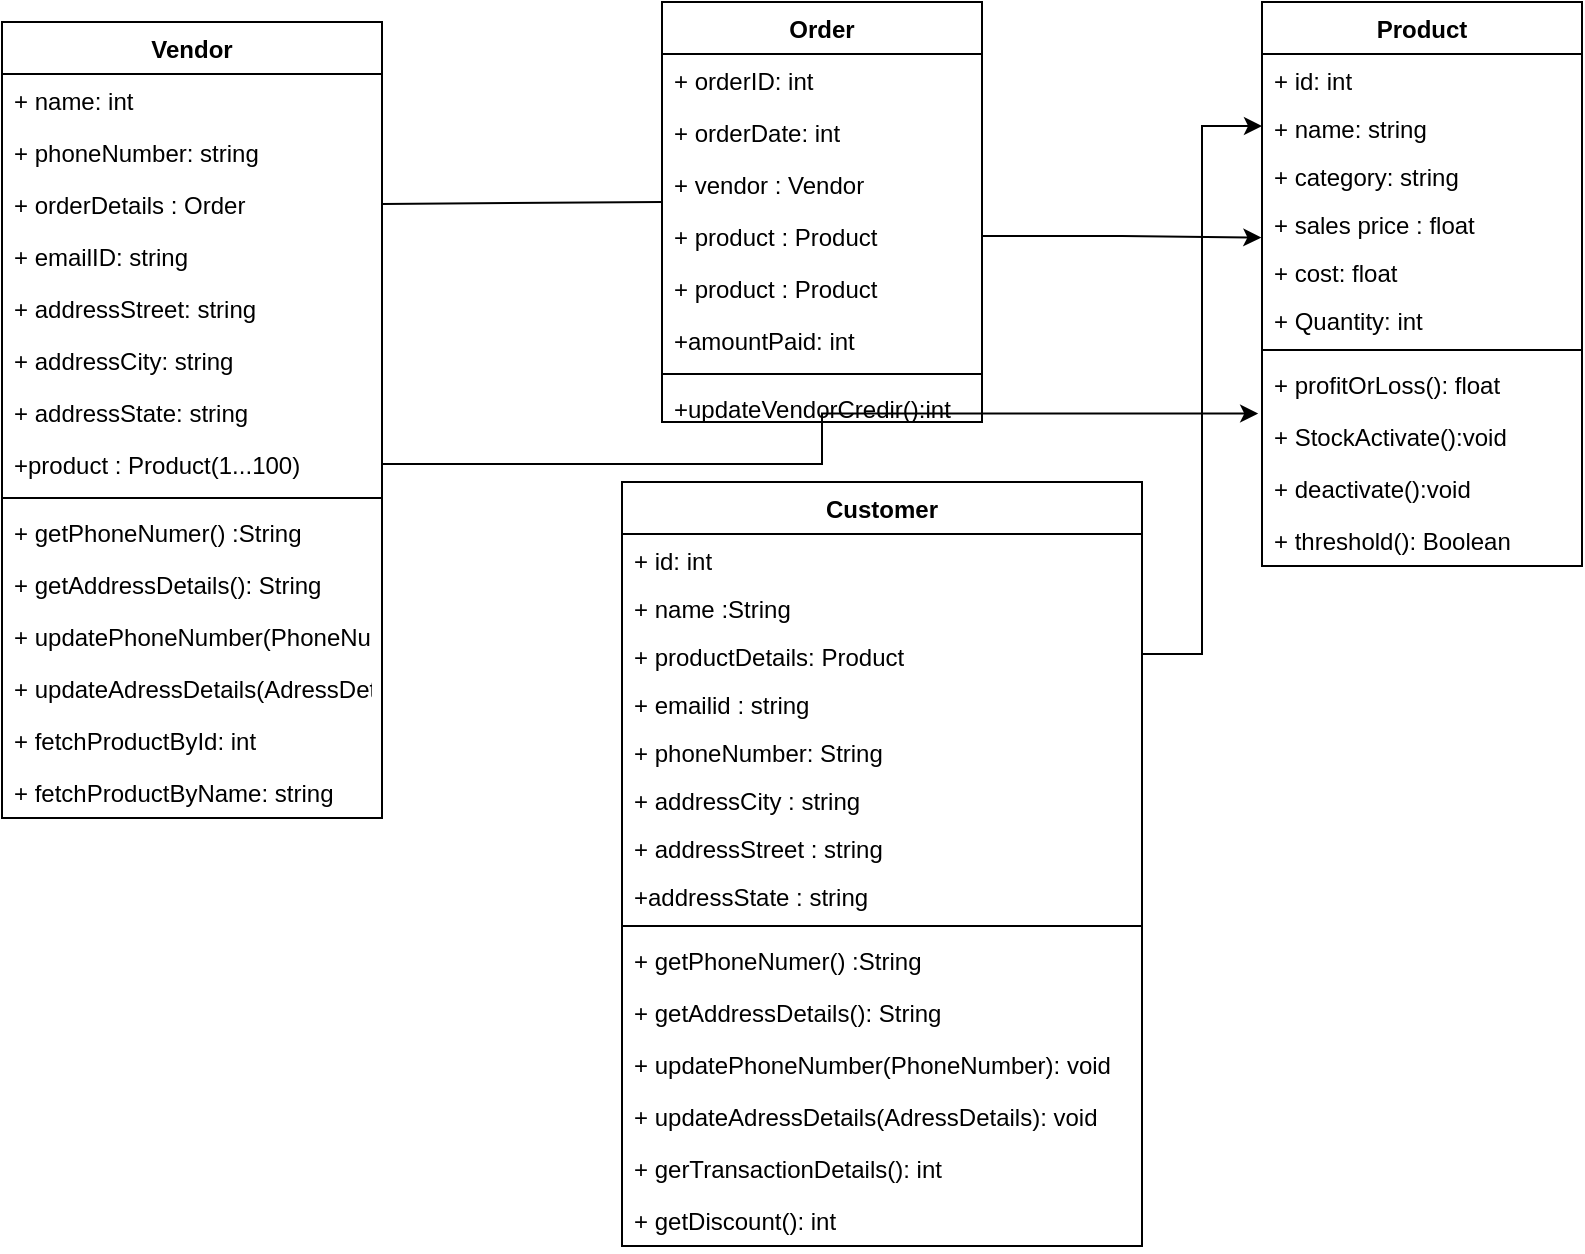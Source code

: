 <mxfile version="17.1.3" type="device"><diagram id="T7qIK7uj3MZq44v-HTdE" name="Page-1"><mxGraphModel dx="1038" dy="579" grid="1" gridSize="10" guides="1" tooltips="1" connect="1" arrows="1" fold="1" page="1" pageScale="1" pageWidth="850" pageHeight="1100" math="0" shadow="0"><root><mxCell id="0"/><mxCell id="1" parent="0"/><mxCell id="xZu-bSat6kcWNdxzjJcI-29" value="Vendor" style="swimlane;fontStyle=1;align=center;verticalAlign=top;childLayout=stackLayout;horizontal=1;startSize=26;horizontalStack=0;resizeParent=1;resizeParentMax=0;resizeLast=0;collapsible=1;marginBottom=0;" vertex="1" parent="1"><mxGeometry x="30" y="120" width="190" height="398" as="geometry"/></mxCell><mxCell id="xZu-bSat6kcWNdxzjJcI-30" value="+ name: int" style="text;strokeColor=none;fillColor=none;align=left;verticalAlign=top;spacingLeft=4;spacingRight=4;overflow=hidden;rotatable=0;points=[[0,0.5],[1,0.5]];portConstraint=eastwest;" vertex="1" parent="xZu-bSat6kcWNdxzjJcI-29"><mxGeometry y="26" width="190" height="26" as="geometry"/></mxCell><mxCell id="xZu-bSat6kcWNdxzjJcI-57" value="+ phoneNumber: string" style="text;strokeColor=none;fillColor=none;align=left;verticalAlign=top;spacingLeft=4;spacingRight=4;overflow=hidden;rotatable=0;points=[[0,0.5],[1,0.5]];portConstraint=eastwest;" vertex="1" parent="xZu-bSat6kcWNdxzjJcI-29"><mxGeometry y="52" width="190" height="26" as="geometry"/></mxCell><mxCell id="xZu-bSat6kcWNdxzjJcI-139" value="+ orderDetails : Order" style="text;strokeColor=none;fillColor=none;align=left;verticalAlign=top;spacingLeft=4;spacingRight=4;overflow=hidden;rotatable=0;points=[[0,0.5],[1,0.5]];portConstraint=eastwest;" vertex="1" parent="xZu-bSat6kcWNdxzjJcI-29"><mxGeometry y="78" width="190" height="26" as="geometry"/></mxCell><mxCell id="xZu-bSat6kcWNdxzjJcI-58" value="+ emailID: string" style="text;strokeColor=none;fillColor=none;align=left;verticalAlign=top;spacingLeft=4;spacingRight=4;overflow=hidden;rotatable=0;points=[[0,0.5],[1,0.5]];portConstraint=eastwest;" vertex="1" parent="xZu-bSat6kcWNdxzjJcI-29"><mxGeometry y="104" width="190" height="26" as="geometry"/></mxCell><mxCell id="xZu-bSat6kcWNdxzjJcI-59" value="+ addressStreet: string" style="text;strokeColor=none;fillColor=none;align=left;verticalAlign=top;spacingLeft=4;spacingRight=4;overflow=hidden;rotatable=0;points=[[0,0.5],[1,0.5]];portConstraint=eastwest;" vertex="1" parent="xZu-bSat6kcWNdxzjJcI-29"><mxGeometry y="130" width="190" height="26" as="geometry"/></mxCell><mxCell id="xZu-bSat6kcWNdxzjJcI-61" value="+ addressCity: string" style="text;strokeColor=none;fillColor=none;align=left;verticalAlign=top;spacingLeft=4;spacingRight=4;overflow=hidden;rotatable=0;points=[[0,0.5],[1,0.5]];portConstraint=eastwest;" vertex="1" parent="xZu-bSat6kcWNdxzjJcI-29"><mxGeometry y="156" width="190" height="26" as="geometry"/></mxCell><mxCell id="xZu-bSat6kcWNdxzjJcI-60" value="+ addressState: string" style="text;strokeColor=none;fillColor=none;align=left;verticalAlign=top;spacingLeft=4;spacingRight=4;overflow=hidden;rotatable=0;points=[[0,0.5],[1,0.5]];portConstraint=eastwest;" vertex="1" parent="xZu-bSat6kcWNdxzjJcI-29"><mxGeometry y="182" width="190" height="26" as="geometry"/></mxCell><mxCell id="xZu-bSat6kcWNdxzjJcI-123" value="+product : Product(1...100)" style="text;strokeColor=none;fillColor=none;align=left;verticalAlign=top;spacingLeft=4;spacingRight=4;overflow=hidden;rotatable=0;points=[[0,0.5],[1,0.5]];portConstraint=eastwest;" vertex="1" parent="xZu-bSat6kcWNdxzjJcI-29"><mxGeometry y="208" width="190" height="26" as="geometry"/></mxCell><mxCell id="xZu-bSat6kcWNdxzjJcI-31" value="" style="line;strokeWidth=1;fillColor=none;align=left;verticalAlign=middle;spacingTop=-1;spacingLeft=3;spacingRight=3;rotatable=0;labelPosition=right;points=[];portConstraint=eastwest;" vertex="1" parent="xZu-bSat6kcWNdxzjJcI-29"><mxGeometry y="234" width="190" height="8" as="geometry"/></mxCell><mxCell id="xZu-bSat6kcWNdxzjJcI-62" value="+ getPhoneNumer() :String&#10;" style="text;strokeColor=none;fillColor=none;align=left;verticalAlign=top;spacingLeft=4;spacingRight=4;overflow=hidden;rotatable=0;points=[[0,0.5],[1,0.5]];portConstraint=eastwest;" vertex="1" parent="xZu-bSat6kcWNdxzjJcI-29"><mxGeometry y="242" width="190" height="26" as="geometry"/></mxCell><mxCell id="xZu-bSat6kcWNdxzjJcI-125" value="+ getAddressDetails(): String" style="text;strokeColor=none;fillColor=none;align=left;verticalAlign=top;spacingLeft=4;spacingRight=4;overflow=hidden;rotatable=0;points=[[0,0.5],[1,0.5]];portConstraint=eastwest;" vertex="1" parent="xZu-bSat6kcWNdxzjJcI-29"><mxGeometry y="268" width="190" height="26" as="geometry"/></mxCell><mxCell id="xZu-bSat6kcWNdxzjJcI-124" value="+ updatePhoneNumber(PhoneNumber): void" style="text;strokeColor=none;fillColor=none;align=left;verticalAlign=top;spacingLeft=4;spacingRight=4;overflow=hidden;rotatable=0;points=[[0,0.5],[1,0.5]];portConstraint=eastwest;" vertex="1" parent="xZu-bSat6kcWNdxzjJcI-29"><mxGeometry y="294" width="190" height="26" as="geometry"/></mxCell><mxCell id="xZu-bSat6kcWNdxzjJcI-127" value="+ updateAdressDetails(AdressDetails): void" style="text;strokeColor=none;fillColor=none;align=left;verticalAlign=top;spacingLeft=4;spacingRight=4;overflow=hidden;rotatable=0;points=[[0,0.5],[1,0.5]];portConstraint=eastwest;" vertex="1" parent="xZu-bSat6kcWNdxzjJcI-29"><mxGeometry y="320" width="190" height="26" as="geometry"/></mxCell><mxCell id="xZu-bSat6kcWNdxzjJcI-129" value="+ fetchProductById: int" style="text;strokeColor=none;fillColor=none;align=left;verticalAlign=top;spacingLeft=4;spacingRight=4;overflow=hidden;rotatable=0;points=[[0,0.5],[1,0.5]];portConstraint=eastwest;" vertex="1" parent="xZu-bSat6kcWNdxzjJcI-29"><mxGeometry y="346" width="190" height="26" as="geometry"/></mxCell><mxCell id="xZu-bSat6kcWNdxzjJcI-128" value="+ fetchProductByName: string" style="text;strokeColor=none;fillColor=none;align=left;verticalAlign=top;spacingLeft=4;spacingRight=4;overflow=hidden;rotatable=0;points=[[0,0.5],[1,0.5]];portConstraint=eastwest;" vertex="1" parent="xZu-bSat6kcWNdxzjJcI-29"><mxGeometry y="372" width="190" height="26" as="geometry"/></mxCell><mxCell id="xZu-bSat6kcWNdxzjJcI-33" value="Product" style="swimlane;fontStyle=1;align=center;verticalAlign=top;childLayout=stackLayout;horizontal=1;startSize=26;horizontalStack=0;resizeParent=1;resizeParentMax=0;resizeLast=0;collapsible=1;marginBottom=0;" vertex="1" parent="1"><mxGeometry x="660" y="110" width="160" height="282" as="geometry"/></mxCell><mxCell id="xZu-bSat6kcWNdxzjJcI-34" value="+ id: int" style="text;strokeColor=none;fillColor=none;align=left;verticalAlign=top;spacingLeft=4;spacingRight=4;overflow=hidden;rotatable=0;points=[[0,0.5],[1,0.5]];portConstraint=eastwest;" vertex="1" parent="xZu-bSat6kcWNdxzjJcI-33"><mxGeometry y="26" width="160" height="24" as="geometry"/></mxCell><mxCell id="xZu-bSat6kcWNdxzjJcI-49" value="+ name: string&#10;" style="text;strokeColor=none;fillColor=none;align=left;verticalAlign=top;spacingLeft=4;spacingRight=4;overflow=hidden;rotatable=0;points=[[0,0.5],[1,0.5]];portConstraint=eastwest;" vertex="1" parent="xZu-bSat6kcWNdxzjJcI-33"><mxGeometry y="50" width="160" height="24" as="geometry"/></mxCell><mxCell id="xZu-bSat6kcWNdxzjJcI-48" value="+ category: string&#10;" style="text;strokeColor=none;fillColor=none;align=left;verticalAlign=top;spacingLeft=4;spacingRight=4;overflow=hidden;rotatable=0;points=[[0,0.5],[1,0.5]];portConstraint=eastwest;" vertex="1" parent="xZu-bSat6kcWNdxzjJcI-33"><mxGeometry y="74" width="160" height="24" as="geometry"/></mxCell><mxCell id="xZu-bSat6kcWNdxzjJcI-51" value="+ sales price : float       " style="text;strokeColor=none;fillColor=none;align=left;verticalAlign=top;spacingLeft=4;spacingRight=4;overflow=hidden;rotatable=0;points=[[0,0.5],[1,0.5]];portConstraint=eastwest;" vertex="1" parent="xZu-bSat6kcWNdxzjJcI-33"><mxGeometry y="98" width="160" height="24" as="geometry"/></mxCell><mxCell id="xZu-bSat6kcWNdxzjJcI-50" value="+ cost: float" style="text;strokeColor=none;fillColor=none;align=left;verticalAlign=top;spacingLeft=4;spacingRight=4;overflow=hidden;rotatable=0;points=[[0,0.5],[1,0.5]];portConstraint=eastwest;" vertex="1" parent="xZu-bSat6kcWNdxzjJcI-33"><mxGeometry y="122" width="160" height="24" as="geometry"/></mxCell><mxCell id="xZu-bSat6kcWNdxzjJcI-52" value="+ Quantity: int" style="text;strokeColor=none;fillColor=none;align=left;verticalAlign=top;spacingLeft=4;spacingRight=4;overflow=hidden;rotatable=0;points=[[0,0.5],[1,0.5]];portConstraint=eastwest;" vertex="1" parent="xZu-bSat6kcWNdxzjJcI-33"><mxGeometry y="146" width="160" height="24" as="geometry"/></mxCell><mxCell id="xZu-bSat6kcWNdxzjJcI-35" value="" style="line;strokeWidth=1;fillColor=none;align=left;verticalAlign=middle;spacingTop=-1;spacingLeft=3;spacingRight=3;rotatable=0;labelPosition=right;points=[];portConstraint=eastwest;" vertex="1" parent="xZu-bSat6kcWNdxzjJcI-33"><mxGeometry y="170" width="160" height="8" as="geometry"/></mxCell><mxCell id="xZu-bSat6kcWNdxzjJcI-36" value="+ profitOrLoss(): float" style="text;strokeColor=none;fillColor=none;align=left;verticalAlign=top;spacingLeft=4;spacingRight=4;overflow=hidden;rotatable=0;points=[[0,0.5],[1,0.5]];portConstraint=eastwest;" vertex="1" parent="xZu-bSat6kcWNdxzjJcI-33"><mxGeometry y="178" width="160" height="26" as="geometry"/></mxCell><mxCell id="xZu-bSat6kcWNdxzjJcI-53" value="+ StockActivate():void" style="text;strokeColor=none;fillColor=none;align=left;verticalAlign=top;spacingLeft=4;spacingRight=4;overflow=hidden;rotatable=0;points=[[0,0.5],[1,0.5]];portConstraint=eastwest;" vertex="1" parent="xZu-bSat6kcWNdxzjJcI-33"><mxGeometry y="204" width="160" height="26" as="geometry"/></mxCell><mxCell id="xZu-bSat6kcWNdxzjJcI-56" value="+ deactivate():void" style="text;strokeColor=none;fillColor=none;align=left;verticalAlign=top;spacingLeft=4;spacingRight=4;overflow=hidden;rotatable=0;points=[[0,0.5],[1,0.5]];portConstraint=eastwest;" vertex="1" parent="xZu-bSat6kcWNdxzjJcI-33"><mxGeometry y="230" width="160" height="26" as="geometry"/></mxCell><mxCell id="xZu-bSat6kcWNdxzjJcI-55" value="+ threshold(): Boolean" style="text;strokeColor=none;fillColor=none;align=left;verticalAlign=top;spacingLeft=4;spacingRight=4;overflow=hidden;rotatable=0;points=[[0,0.5],[1,0.5]];portConstraint=eastwest;" vertex="1" parent="xZu-bSat6kcWNdxzjJcI-33"><mxGeometry y="256" width="160" height="26" as="geometry"/></mxCell><mxCell id="xZu-bSat6kcWNdxzjJcI-41" value="Order" style="swimlane;fontStyle=1;align=center;verticalAlign=top;childLayout=stackLayout;horizontal=1;startSize=26;horizontalStack=0;resizeParent=1;resizeParentMax=0;resizeLast=0;collapsible=1;marginBottom=0;" vertex="1" parent="1"><mxGeometry x="360" y="110" width="160" height="210" as="geometry"/></mxCell><mxCell id="xZu-bSat6kcWNdxzjJcI-42" value="+ orderID: int" style="text;strokeColor=none;fillColor=none;align=left;verticalAlign=top;spacingLeft=4;spacingRight=4;overflow=hidden;rotatable=0;points=[[0,0.5],[1,0.5]];portConstraint=eastwest;" vertex="1" parent="xZu-bSat6kcWNdxzjJcI-41"><mxGeometry y="26" width="160" height="26" as="geometry"/></mxCell><mxCell id="xZu-bSat6kcWNdxzjJcI-93" value="+ orderDate: int" style="text;strokeColor=none;fillColor=none;align=left;verticalAlign=top;spacingLeft=4;spacingRight=4;overflow=hidden;rotatable=0;points=[[0,0.5],[1,0.5]];portConstraint=eastwest;" vertex="1" parent="xZu-bSat6kcWNdxzjJcI-41"><mxGeometry y="52" width="160" height="26" as="geometry"/></mxCell><mxCell id="xZu-bSat6kcWNdxzjJcI-94" value="+ vendor : Vendor" style="text;strokeColor=none;fillColor=none;align=left;verticalAlign=top;spacingLeft=4;spacingRight=4;overflow=hidden;rotatable=0;points=[[0,0.5],[1,0.5]];portConstraint=eastwest;" vertex="1" parent="xZu-bSat6kcWNdxzjJcI-41"><mxGeometry y="78" width="160" height="26" as="geometry"/></mxCell><mxCell id="xZu-bSat6kcWNdxzjJcI-95" value="+ product : Product" style="text;strokeColor=none;fillColor=none;align=left;verticalAlign=top;spacingLeft=4;spacingRight=4;overflow=hidden;rotatable=0;points=[[0,0.5],[1,0.5]];portConstraint=eastwest;" vertex="1" parent="xZu-bSat6kcWNdxzjJcI-41"><mxGeometry y="104" width="160" height="26" as="geometry"/></mxCell><mxCell id="xZu-bSat6kcWNdxzjJcI-145" value="+ product : Product" style="text;strokeColor=none;fillColor=none;align=left;verticalAlign=top;spacingLeft=4;spacingRight=4;overflow=hidden;rotatable=0;points=[[0,0.5],[1,0.5]];portConstraint=eastwest;" vertex="1" parent="xZu-bSat6kcWNdxzjJcI-41"><mxGeometry y="130" width="160" height="26" as="geometry"/></mxCell><mxCell id="xZu-bSat6kcWNdxzjJcI-96" value="+amountPaid: int" style="text;strokeColor=none;fillColor=none;align=left;verticalAlign=top;spacingLeft=4;spacingRight=4;overflow=hidden;rotatable=0;points=[[0,0.5],[1,0.5]];portConstraint=eastwest;" vertex="1" parent="xZu-bSat6kcWNdxzjJcI-41"><mxGeometry y="156" width="160" height="26" as="geometry"/></mxCell><mxCell id="xZu-bSat6kcWNdxzjJcI-43" value="" style="line;strokeWidth=1;fillColor=none;align=left;verticalAlign=middle;spacingTop=-1;spacingLeft=3;spacingRight=3;rotatable=0;labelPosition=right;points=[];portConstraint=eastwest;" vertex="1" parent="xZu-bSat6kcWNdxzjJcI-41"><mxGeometry y="182" width="160" height="8" as="geometry"/></mxCell><mxCell id="xZu-bSat6kcWNdxzjJcI-44" value="+updateVendorCredir():int" style="text;strokeColor=none;fillColor=none;align=left;verticalAlign=top;spacingLeft=4;spacingRight=4;overflow=hidden;rotatable=0;points=[[0,0.5],[1,0.5]];portConstraint=eastwest;" vertex="1" parent="xZu-bSat6kcWNdxzjJcI-41"><mxGeometry y="190" width="160" height="20" as="geometry"/></mxCell><mxCell id="xZu-bSat6kcWNdxzjJcI-105" value="Customer" style="swimlane;fontStyle=1;align=center;verticalAlign=top;childLayout=stackLayout;horizontal=1;startSize=26;horizontalStack=0;resizeParent=1;resizeParentMax=0;resizeLast=0;collapsible=1;marginBottom=0;fontFamily=Helvetica;fontSize=12;fontColor=default;strokeColor=default;fillColor=default;gradientColor=none;" vertex="1" parent="1"><mxGeometry x="340" y="350" width="260" height="382" as="geometry"/></mxCell><mxCell id="xZu-bSat6kcWNdxzjJcI-106" value="+ id: int" style="text;strokeColor=none;fillColor=none;align=left;verticalAlign=top;spacingLeft=4;spacingRight=4;overflow=hidden;rotatable=0;points=[[0,0.5],[1,0.5]];portConstraint=eastwest;fontFamily=Helvetica;fontSize=12;fontColor=default;startSize=26;" vertex="1" parent="xZu-bSat6kcWNdxzjJcI-105"><mxGeometry y="26" width="260" height="24" as="geometry"/></mxCell><mxCell id="xZu-bSat6kcWNdxzjJcI-109" value="+ name :String" style="text;strokeColor=none;fillColor=none;align=left;verticalAlign=top;spacingLeft=4;spacingRight=4;overflow=hidden;rotatable=0;points=[[0,0.5],[1,0.5]];portConstraint=eastwest;fontFamily=Helvetica;fontSize=12;fontColor=default;startSize=26;" vertex="1" parent="xZu-bSat6kcWNdxzjJcI-105"><mxGeometry y="50" width="260" height="24" as="geometry"/></mxCell><mxCell id="xZu-bSat6kcWNdxzjJcI-135" value="+ productDetails: Product" style="text;strokeColor=none;fillColor=none;align=left;verticalAlign=top;spacingLeft=4;spacingRight=4;overflow=hidden;rotatable=0;points=[[0,0.5],[1,0.5]];portConstraint=eastwest;fontFamily=Helvetica;fontSize=12;fontColor=default;startSize=26;" vertex="1" parent="xZu-bSat6kcWNdxzjJcI-105"><mxGeometry y="74" width="260" height="24" as="geometry"/></mxCell><mxCell id="xZu-bSat6kcWNdxzjJcI-111" value="+ emailid : string" style="text;strokeColor=none;fillColor=none;align=left;verticalAlign=top;spacingLeft=4;spacingRight=4;overflow=hidden;rotatable=0;points=[[0,0.5],[1,0.5]];portConstraint=eastwest;fontFamily=Helvetica;fontSize=12;fontColor=default;startSize=26;" vertex="1" parent="xZu-bSat6kcWNdxzjJcI-105"><mxGeometry y="98" width="260" height="24" as="geometry"/></mxCell><mxCell id="xZu-bSat6kcWNdxzjJcI-115" value="+ phoneNumber: String" style="text;strokeColor=none;fillColor=none;align=left;verticalAlign=top;spacingLeft=4;spacingRight=4;overflow=hidden;rotatable=0;points=[[0,0.5],[1,0.5]];portConstraint=eastwest;fontFamily=Helvetica;fontSize=12;fontColor=default;startSize=26;" vertex="1" parent="xZu-bSat6kcWNdxzjJcI-105"><mxGeometry y="122" width="260" height="24" as="geometry"/></mxCell><mxCell id="xZu-bSat6kcWNdxzjJcI-112" value="+ addressCity : string" style="text;strokeColor=none;fillColor=none;align=left;verticalAlign=top;spacingLeft=4;spacingRight=4;overflow=hidden;rotatable=0;points=[[0,0.5],[1,0.5]];portConstraint=eastwest;fontFamily=Helvetica;fontSize=12;fontColor=default;startSize=26;" vertex="1" parent="xZu-bSat6kcWNdxzjJcI-105"><mxGeometry y="146" width="260" height="24" as="geometry"/></mxCell><mxCell id="xZu-bSat6kcWNdxzjJcI-113" value="+ addressStreet : string" style="text;strokeColor=none;fillColor=none;align=left;verticalAlign=top;spacingLeft=4;spacingRight=4;overflow=hidden;rotatable=0;points=[[0,0.5],[1,0.5]];portConstraint=eastwest;fontFamily=Helvetica;fontSize=12;fontColor=default;startSize=26;" vertex="1" parent="xZu-bSat6kcWNdxzjJcI-105"><mxGeometry y="170" width="260" height="24" as="geometry"/></mxCell><mxCell id="xZu-bSat6kcWNdxzjJcI-114" value="+addressState : string" style="text;strokeColor=none;fillColor=none;align=left;verticalAlign=top;spacingLeft=4;spacingRight=4;overflow=hidden;rotatable=0;points=[[0,0.5],[1,0.5]];portConstraint=eastwest;fontFamily=Helvetica;fontSize=12;fontColor=default;startSize=26;" vertex="1" parent="xZu-bSat6kcWNdxzjJcI-105"><mxGeometry y="194" width="260" height="24" as="geometry"/></mxCell><mxCell id="xZu-bSat6kcWNdxzjJcI-107" value="" style="line;strokeWidth=1;fillColor=none;align=left;verticalAlign=middle;spacingTop=-1;spacingLeft=3;spacingRight=3;rotatable=0;labelPosition=right;points=[];portConstraint=eastwest;fontFamily=Helvetica;fontSize=12;fontColor=default;startSize=26;" vertex="1" parent="xZu-bSat6kcWNdxzjJcI-105"><mxGeometry y="218" width="260" height="8" as="geometry"/></mxCell><mxCell id="xZu-bSat6kcWNdxzjJcI-108" value="+ getPhoneNumer() :String" style="text;strokeColor=none;fillColor=none;align=left;verticalAlign=top;spacingLeft=4;spacingRight=4;overflow=hidden;rotatable=0;points=[[0,0.5],[1,0.5]];portConstraint=eastwest;fontFamily=Helvetica;fontSize=12;fontColor=default;startSize=26;" vertex="1" parent="xZu-bSat6kcWNdxzjJcI-105"><mxGeometry y="226" width="260" height="26" as="geometry"/></mxCell><mxCell id="xZu-bSat6kcWNdxzjJcI-126" value="+ getAddressDetails(): String" style="text;strokeColor=none;fillColor=none;align=left;verticalAlign=top;spacingLeft=4;spacingRight=4;overflow=hidden;rotatable=0;points=[[0,0.5],[1,0.5]];portConstraint=eastwest;fontFamily=Helvetica;fontSize=12;fontColor=default;startSize=26;" vertex="1" parent="xZu-bSat6kcWNdxzjJcI-105"><mxGeometry y="252" width="260" height="26" as="geometry"/></mxCell><mxCell id="xZu-bSat6kcWNdxzjJcI-117" value="+ updatePhoneNumber(PhoneNumber): void" style="text;strokeColor=none;fillColor=none;align=left;verticalAlign=top;spacingLeft=4;spacingRight=4;overflow=hidden;rotatable=0;points=[[0,0.5],[1,0.5]];portConstraint=eastwest;fontFamily=Helvetica;fontSize=12;fontColor=default;startSize=26;" vertex="1" parent="xZu-bSat6kcWNdxzjJcI-105"><mxGeometry y="278" width="260" height="26" as="geometry"/></mxCell><mxCell id="xZu-bSat6kcWNdxzjJcI-118" value="+ updateAdressDetails(AdressDetails): void" style="text;strokeColor=none;fillColor=none;align=left;verticalAlign=top;spacingLeft=4;spacingRight=4;overflow=hidden;rotatable=0;points=[[0,0.5],[1,0.5]];portConstraint=eastwest;fontFamily=Helvetica;fontSize=12;fontColor=default;startSize=26;" vertex="1" parent="xZu-bSat6kcWNdxzjJcI-105"><mxGeometry y="304" width="260" height="26" as="geometry"/></mxCell><mxCell id="xZu-bSat6kcWNdxzjJcI-119" value="+ gerTransactionDetails(): int" style="text;strokeColor=none;fillColor=none;align=left;verticalAlign=top;spacingLeft=4;spacingRight=4;overflow=hidden;rotatable=0;points=[[0,0.5],[1,0.5]];portConstraint=eastwest;fontFamily=Helvetica;fontSize=12;fontColor=default;startSize=26;" vertex="1" parent="xZu-bSat6kcWNdxzjJcI-105"><mxGeometry y="330" width="260" height="26" as="geometry"/></mxCell><mxCell id="xZu-bSat6kcWNdxzjJcI-120" value="+ getDiscount(): int" style="text;strokeColor=none;fillColor=none;align=left;verticalAlign=top;spacingLeft=4;spacingRight=4;overflow=hidden;rotatable=0;points=[[0,0.5],[1,0.5]];portConstraint=eastwest;fontFamily=Helvetica;fontSize=12;fontColor=default;startSize=26;" vertex="1" parent="xZu-bSat6kcWNdxzjJcI-105"><mxGeometry y="356" width="260" height="26" as="geometry"/></mxCell><mxCell id="xZu-bSat6kcWNdxzjJcI-136" style="edgeStyle=orthogonalEdgeStyle;rounded=0;orthogonalLoop=1;jettySize=auto;html=1;entryX=0;entryY=0.5;entryDx=0;entryDy=0;fontFamily=Helvetica;fontSize=12;fontColor=default;startSize=26;" edge="1" parent="1" source="xZu-bSat6kcWNdxzjJcI-135" target="xZu-bSat6kcWNdxzjJcI-49"><mxGeometry relative="1" as="geometry"/></mxCell><mxCell id="xZu-bSat6kcWNdxzjJcI-137" style="edgeStyle=orthogonalEdgeStyle;rounded=0;orthogonalLoop=1;jettySize=auto;html=1;entryX=-0.002;entryY=0.825;entryDx=0;entryDy=0;entryPerimeter=0;fontFamily=Helvetica;fontSize=12;fontColor=default;startSize=26;" edge="1" parent="1" source="xZu-bSat6kcWNdxzjJcI-95" target="xZu-bSat6kcWNdxzjJcI-51"><mxGeometry relative="1" as="geometry"/></mxCell><mxCell id="xZu-bSat6kcWNdxzjJcI-138" style="edgeStyle=orthogonalEdgeStyle;rounded=0;orthogonalLoop=1;jettySize=auto;html=1;exitX=1;exitY=0.5;exitDx=0;exitDy=0;entryX=-0.012;entryY=0.069;entryDx=0;entryDy=0;entryPerimeter=0;fontFamily=Helvetica;fontSize=12;fontColor=default;startSize=26;" edge="1" parent="1" source="xZu-bSat6kcWNdxzjJcI-123" target="xZu-bSat6kcWNdxzjJcI-53"><mxGeometry relative="1" as="geometry"/></mxCell><mxCell id="xZu-bSat6kcWNdxzjJcI-144" value="" style="endArrow=none;html=1;rounded=0;fontFamily=Helvetica;fontSize=12;fontColor=default;startSize=26;exitX=1;exitY=0.5;exitDx=0;exitDy=0;entryX=0;entryY=0.846;entryDx=0;entryDy=0;entryPerimeter=0;" edge="1" parent="1" source="xZu-bSat6kcWNdxzjJcI-139" target="xZu-bSat6kcWNdxzjJcI-94"><mxGeometry width="50" height="50" relative="1" as="geometry"><mxPoint x="410" y="430" as="sourcePoint"/><mxPoint x="460" y="380" as="targetPoint"/></mxGeometry></mxCell></root></mxGraphModel></diagram></mxfile>